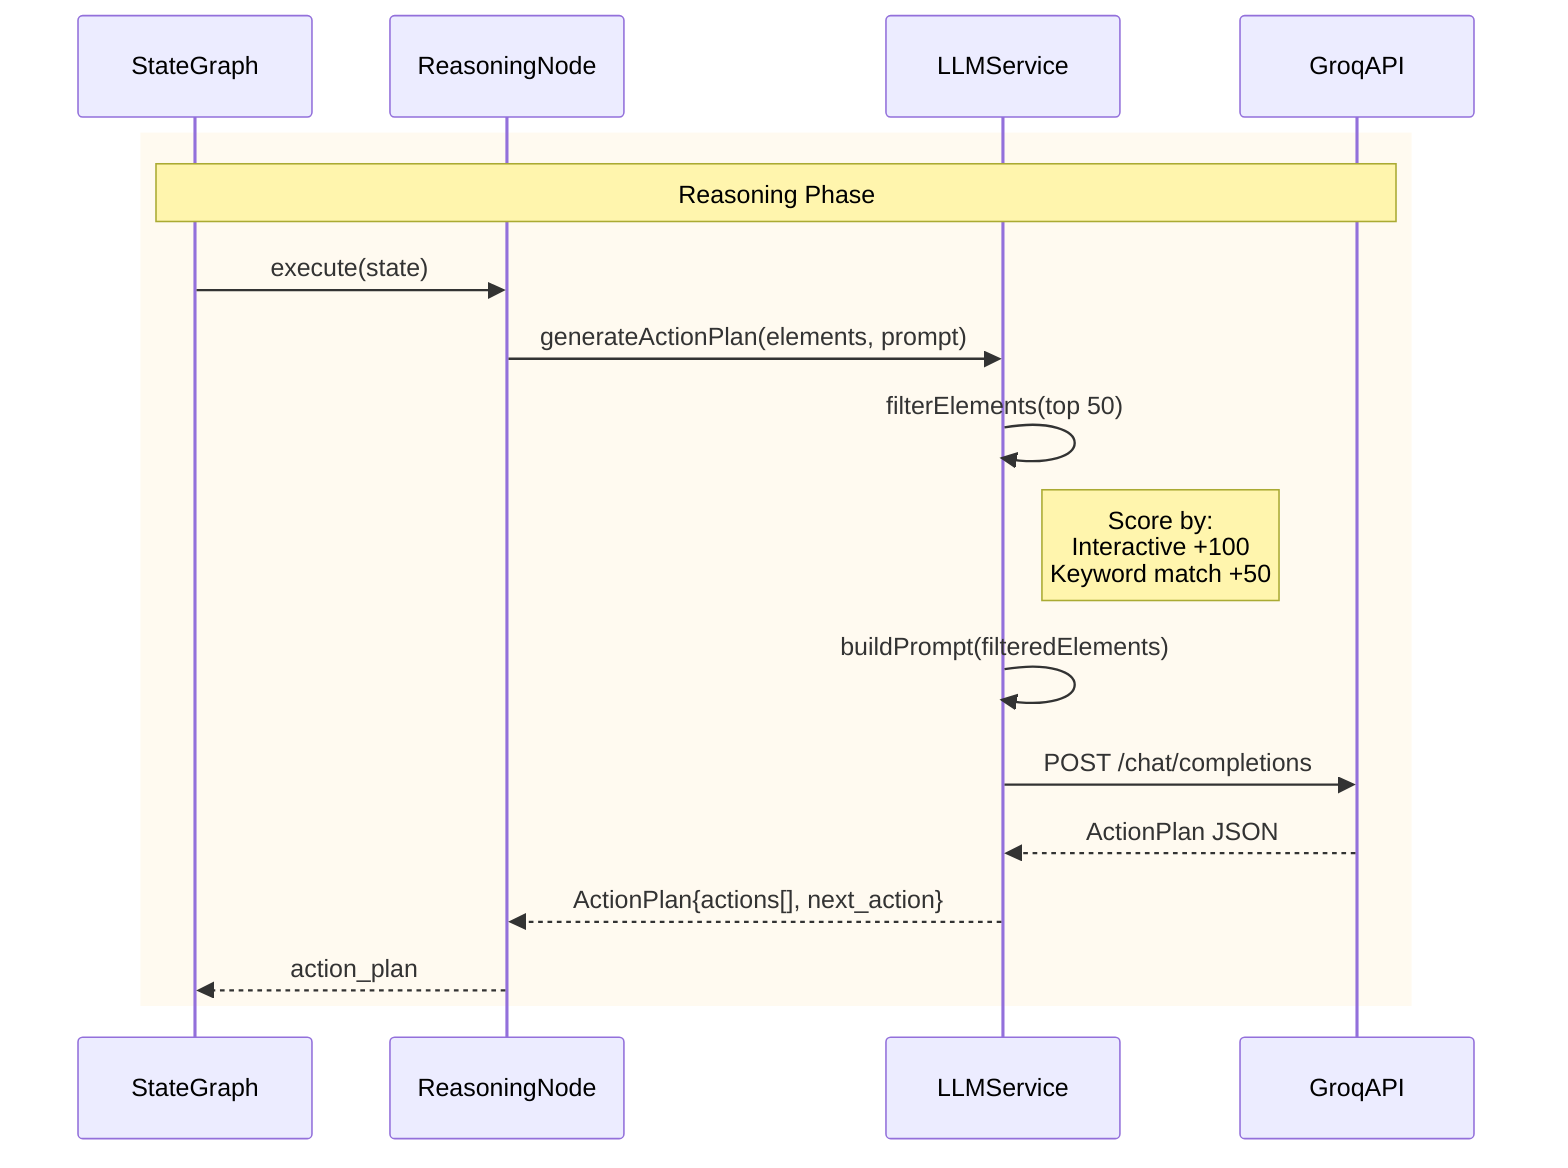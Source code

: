 sequenceDiagram
    participant Graph as StateGraph
    participant Reasoning as ReasoningNode
    participant LLM as LLMService
    participant GroqAPI as GroqAPI

    %% Reasoning Phase
    rect rgb(255, 250, 240)
    Note over Graph,GroqAPI: Reasoning Phase
    Graph->>Reasoning: execute(state)
    Reasoning->>LLM: generateActionPlan(elements, prompt)
    
    LLM->>LLM: filterElements(top 50)
    Note right of LLM: Score by:<br/>Interactive +100<br/>Keyword match +50
    
    LLM->>LLM: buildPrompt(filteredElements)
    LLM->>GroqAPI: POST /chat/completions
    GroqAPI-->>LLM: ActionPlan JSON
    
    LLM-->>Reasoning: ActionPlan{actions[], next_action}
    Reasoning-->>Graph: action_plan
    end